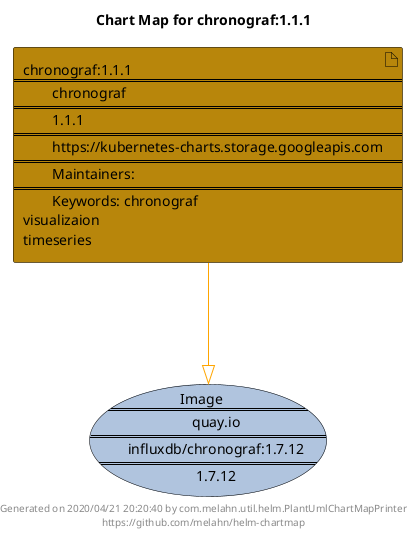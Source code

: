 @startuml
skinparam linetype ortho
skinparam backgroundColor white
skinparam usecaseBorderColor black
skinparam usecaseArrowColor LightSlateGray
skinparam artifactBorderColor black
skinparam artifactArrowColor LightSlateGray

title Chart Map for chronograf:1.1.1

'There is one referenced Helm Chart
artifact "chronograf:1.1.1\n====\n\tchronograf\n====\n\t1.1.1\n====\n\thttps://kubernetes-charts.storage.googleapis.com\n====\n\tMaintainers: \n====\n\tKeywords: chronograf\nvisualizaion\ntimeseries" as chronograf_1_1_1 #DarkGoldenRod

'There is one referenced Docker Image
usecase "Image\n====\n\tquay.io\n====\n\tinfluxdb/chronograf:1.7.12\n====\n\t1.7.12" as quay_io_influxdb_chronograf_1_7_12 #LightSteelBlue

'Chart Dependencies
chronograf_1_1_1--[#orange]-|>quay_io_influxdb_chronograf_1_7_12

center footer Generated on 2020/04/21 20:20:40 by com.melahn.util.helm.PlantUmlChartMapPrinter\nhttps://github.com/melahn/helm-chartmap
@enduml
